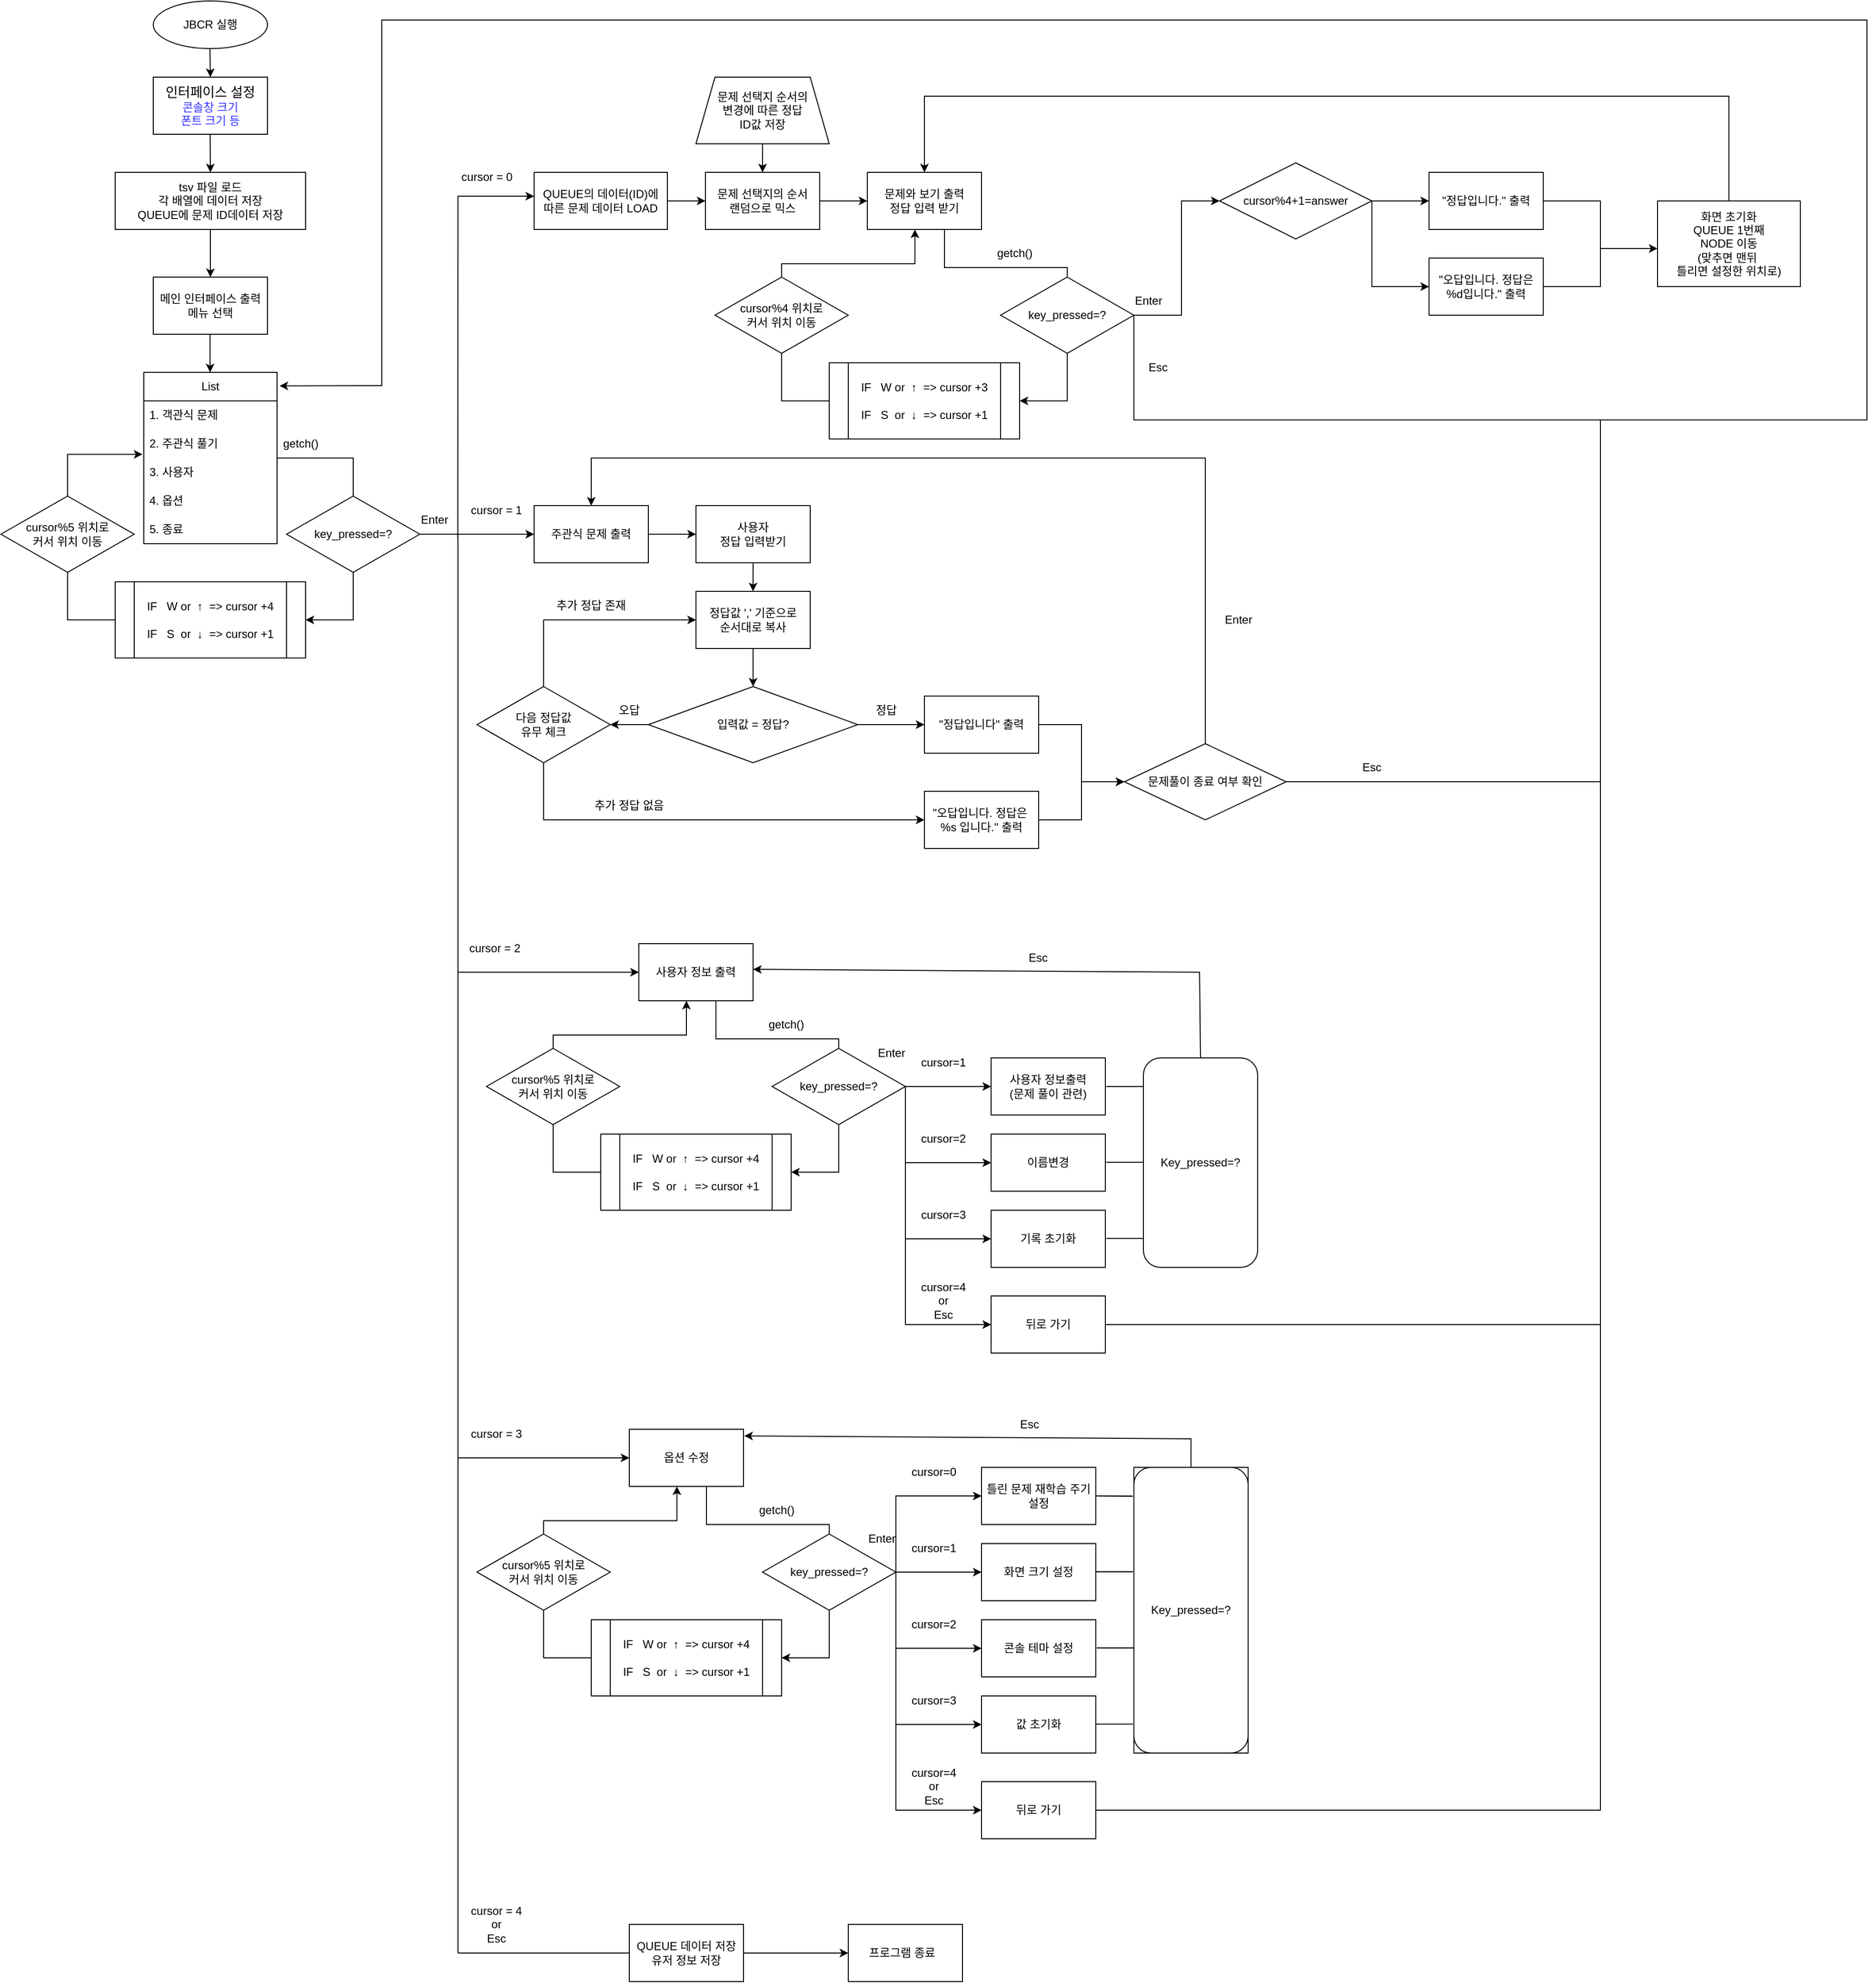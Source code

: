 <mxfile version="20.8.16" type="device"><diagram name="페이지-1" id="7ApFI5vhnYlsAQHMSmPb"><mxGraphModel dx="2745" dy="2070" grid="1" gridSize="10" guides="1" tooltips="1" connect="1" arrows="1" fold="1" page="1" pageScale="1" pageWidth="3300" pageHeight="4681" math="0" shadow="0"><root><mxCell id="0"/><mxCell id="1" parent="0"/><mxCell id="Wcht9jmc_kbPooDy3gbA-1" value="&lt;font style=&quot;font-size: 14px;&quot;&gt;인터페이스 설정&lt;/font&gt;&lt;br&gt;&lt;font color=&quot;#3333ff&quot;&gt;콘솔창 크기&lt;br&gt;폰트 크기 등&lt;/font&gt;" style="rounded=0;whiteSpace=wrap;html=1;" parent="1" vertex="1"><mxGeometry x="160" y="140" width="120" height="60" as="geometry"/></mxCell><mxCell id="Wcht9jmc_kbPooDy3gbA-2" value="JBCR 실행" style="ellipse;whiteSpace=wrap;html=1;" parent="1" vertex="1"><mxGeometry x="160" y="60" width="120" height="50" as="geometry"/></mxCell><mxCell id="Wcht9jmc_kbPooDy3gbA-3" value="" style="endArrow=classic;html=1;rounded=0;entryX=0.5;entryY=0;entryDx=0;entryDy=0;" parent="1" target="Wcht9jmc_kbPooDy3gbA-1" edge="1"><mxGeometry width="50" height="50" relative="1" as="geometry"><mxPoint x="219.5" y="110" as="sourcePoint"/><mxPoint x="220" y="150" as="targetPoint"/><Array as="points"><mxPoint x="220" y="140"/></Array></mxGeometry></mxCell><mxCell id="Wcht9jmc_kbPooDy3gbA-7" value="메인 인터페이스 출력&lt;br&gt;메뉴 선택" style="rounded=0;whiteSpace=wrap;html=1;" parent="1" vertex="1"><mxGeometry x="160" y="350" width="120" height="60" as="geometry"/></mxCell><mxCell id="Wcht9jmc_kbPooDy3gbA-9" value="" style="endArrow=classic;html=1;rounded=0;entryX=0.5;entryY=0;entryDx=0;entryDy=0;" parent="1" target="Wcht9jmc_kbPooDy3gbA-36" edge="1"><mxGeometry width="50" height="50" relative="1" as="geometry"><mxPoint x="219.75" y="200" as="sourcePoint"/><mxPoint x="220.25" y="230" as="targetPoint"/><Array as="points"/></mxGeometry></mxCell><mxCell id="Wcht9jmc_kbPooDy3gbA-13" value="" style="endArrow=classic;html=1;rounded=0;" parent="1" target="Wcht9jmc_kbPooDy3gbA-20" edge="1"><mxGeometry width="50" height="50" relative="1" as="geometry"><mxPoint x="219.66" y="410" as="sourcePoint"/><mxPoint x="220" y="460" as="targetPoint"/><Array as="points"><mxPoint x="219.66" y="430.24"/></Array></mxGeometry></mxCell><mxCell id="Wcht9jmc_kbPooDy3gbA-14" value="" style="endArrow=classic;html=1;rounded=0;exitX=0.997;exitY=1.135;exitDx=0;exitDy=0;exitPerimeter=0;" parent="1" edge="1" source="Wcht9jmc_kbPooDy3gbA-34"><mxGeometry width="50" height="50" relative="1" as="geometry"><mxPoint x="480" y="595" as="sourcePoint"/><mxPoint x="560" y="265" as="targetPoint"/><Array as="points"><mxPoint x="480" y="265"/></Array></mxGeometry></mxCell><mxCell id="Wcht9jmc_kbPooDy3gbA-15" value="" style="endArrow=classic;html=1;rounded=0;entryX=0;entryY=0.5;entryDx=0;entryDy=0;" parent="1" target="Wcht9jmc_kbPooDy3gbA-67" edge="1"><mxGeometry width="50" height="50" relative="1" as="geometry"><mxPoint x="480" y="940" as="sourcePoint"/><mxPoint x="560" y="1080" as="targetPoint"/><Array as="points"><mxPoint x="480" y="1080"/></Array></mxGeometry></mxCell><mxCell id="Wcht9jmc_kbPooDy3gbA-16" value="" style="endArrow=classic;startArrow=classic;html=1;rounded=0;entryX=0;entryY=0.5;entryDx=0;entryDy=0;exitX=0;exitY=0.5;exitDx=0;exitDy=0;" parent="1" target="Wcht9jmc_kbPooDy3gbA-98" edge="1" source="Wcht9jmc_kbPooDy3gbA-66"><mxGeometry width="50" height="50" relative="1" as="geometry"><mxPoint x="560" y="970" as="sourcePoint"/><mxPoint x="560" y="1590" as="targetPoint"/><Array as="points"><mxPoint x="480" y="620"/><mxPoint x="480" y="1590"/></Array></mxGeometry></mxCell><mxCell id="Wcht9jmc_kbPooDy3gbA-17" value="&lt;br&gt;IF&amp;nbsp; &amp;nbsp;W or&amp;nbsp; ↑&amp;nbsp; =&amp;gt; cursor +4&lt;br&gt;&amp;nbsp;&lt;br&gt;IF&amp;nbsp; &amp;nbsp;S&amp;nbsp; or&amp;nbsp; ↓&amp;nbsp; =&amp;gt; cursor +1&lt;br&gt;&amp;nbsp;&amp;nbsp;" style="shape=process;whiteSpace=wrap;html=1;backgroundOutline=1;" parent="1" vertex="1"><mxGeometry x="120" y="670" width="200" height="80" as="geometry"/></mxCell><mxCell id="Wcht9jmc_kbPooDy3gbA-25" value="" style="edgeStyle=orthogonalEdgeStyle;rounded=0;orthogonalLoop=1;jettySize=auto;html=1;" parent="1" source="Wcht9jmc_kbPooDy3gbA-20" target="Wcht9jmc_kbPooDy3gbA-17" edge="1"><mxGeometry relative="1" as="geometry"><Array as="points"><mxPoint x="370" y="540"/><mxPoint x="370" y="710"/></Array></mxGeometry></mxCell><mxCell id="Wcht9jmc_kbPooDy3gbA-20" value="List" style="swimlane;fontStyle=0;childLayout=stackLayout;horizontal=1;startSize=30;horizontalStack=0;resizeParent=1;resizeParentMax=0;resizeLast=0;collapsible=1;marginBottom=0;whiteSpace=wrap;html=1;" parent="1" vertex="1"><mxGeometry x="150" y="450" width="140" height="180" as="geometry"><mxRectangle x="70" y="330" width="60" height="30" as="alternateBounds"/></mxGeometry></mxCell><mxCell id="Wcht9jmc_kbPooDy3gbA-21" value="1. 객관식 문제" style="text;strokeColor=none;fillColor=none;align=left;verticalAlign=middle;spacingLeft=4;spacingRight=4;overflow=hidden;points=[[0,0.5],[1,0.5]];portConstraint=eastwest;rotatable=0;whiteSpace=wrap;html=1;" parent="Wcht9jmc_kbPooDy3gbA-20" vertex="1"><mxGeometry y="30" width="140" height="30" as="geometry"/></mxCell><mxCell id="Wcht9jmc_kbPooDy3gbA-22" value="2. 주관식 풀기" style="text;strokeColor=none;fillColor=none;align=left;verticalAlign=middle;spacingLeft=4;spacingRight=4;overflow=hidden;points=[[0,0.5],[1,0.5]];portConstraint=eastwest;rotatable=0;whiteSpace=wrap;html=1;" parent="Wcht9jmc_kbPooDy3gbA-20" vertex="1"><mxGeometry y="60" width="140" height="30" as="geometry"/></mxCell><mxCell id="Wcht9jmc_kbPooDy3gbA-26" value="3. 사용자" style="text;strokeColor=none;fillColor=none;align=left;verticalAlign=middle;spacingLeft=4;spacingRight=4;overflow=hidden;points=[[0,0.5],[1,0.5]];portConstraint=eastwest;rotatable=0;whiteSpace=wrap;html=1;" parent="Wcht9jmc_kbPooDy3gbA-20" vertex="1"><mxGeometry y="90" width="140" height="30" as="geometry"/></mxCell><mxCell id="Wcht9jmc_kbPooDy3gbA-24" value="4. 옵션" style="text;strokeColor=none;fillColor=none;align=left;verticalAlign=middle;spacingLeft=4;spacingRight=4;overflow=hidden;points=[[0,0.5],[1,0.5]];portConstraint=eastwest;rotatable=0;whiteSpace=wrap;html=1;" parent="Wcht9jmc_kbPooDy3gbA-20" vertex="1"><mxGeometry y="120" width="140" height="30" as="geometry"/></mxCell><mxCell id="Wcht9jmc_kbPooDy3gbA-23" value="5. 종료" style="text;strokeColor=none;fillColor=none;align=left;verticalAlign=middle;spacingLeft=4;spacingRight=4;overflow=hidden;points=[[0,0.5],[1,0.5]];portConstraint=eastwest;rotatable=0;whiteSpace=wrap;html=1;" parent="Wcht9jmc_kbPooDy3gbA-20" vertex="1"><mxGeometry y="150" width="140" height="30" as="geometry"/></mxCell><mxCell id="Wcht9jmc_kbPooDy3gbA-27" value="" style="edgeStyle=orthogonalEdgeStyle;rounded=0;orthogonalLoop=1;jettySize=auto;html=1;entryX=-0.01;entryY=-0.129;entryDx=0;entryDy=0;entryPerimeter=0;exitX=0;exitY=0.5;exitDx=0;exitDy=0;" parent="1" source="Wcht9jmc_kbPooDy3gbA-17" target="Wcht9jmc_kbPooDy3gbA-26" edge="1"><mxGeometry relative="1" as="geometry"><mxPoint x="69" y="710" as="sourcePoint"/><mxPoint x="100" y="540" as="targetPoint"/><Array as="points"><mxPoint x="70" y="710"/><mxPoint x="70" y="536"/></Array></mxGeometry></mxCell><mxCell id="Wcht9jmc_kbPooDy3gbA-28" value="getch()" style="text;html=1;strokeColor=none;fillColor=none;align=center;verticalAlign=middle;whiteSpace=wrap;rounded=0;" parent="1" vertex="1"><mxGeometry x="290" y="510" width="50" height="30" as="geometry"/></mxCell><mxCell id="Wcht9jmc_kbPooDy3gbA-29" value="key_pressed=?" style="rhombus;whiteSpace=wrap;html=1;" parent="1" vertex="1"><mxGeometry x="300" y="580" width="140" height="80" as="geometry"/></mxCell><mxCell id="Wcht9jmc_kbPooDy3gbA-32" value="cursor%5 위치로&lt;br&gt;커서 위치 이동" style="rhombus;whiteSpace=wrap;html=1;" parent="1" vertex="1"><mxGeometry y="580" width="140" height="80" as="geometry"/></mxCell><mxCell id="Wcht9jmc_kbPooDy3gbA-33" value="" style="endArrow=none;html=1;rounded=0;exitX=1;exitY=0.5;exitDx=0;exitDy=0;" parent="1" source="Wcht9jmc_kbPooDy3gbA-29" edge="1"><mxGeometry width="50" height="50" relative="1" as="geometry"><mxPoint x="370" y="550" as="sourcePoint"/><mxPoint x="480" y="620" as="targetPoint"/><Array as="points"><mxPoint x="460" y="620"/></Array></mxGeometry></mxCell><mxCell id="Wcht9jmc_kbPooDy3gbA-34" value="Enter" style="text;html=1;align=center;verticalAlign=middle;resizable=0;points=[];autosize=1;strokeColor=none;fillColor=none;" parent="1" vertex="1"><mxGeometry x="430" y="590" width="50" height="30" as="geometry"/></mxCell><mxCell id="Wcht9jmc_kbPooDy3gbA-39" value="" style="edgeStyle=orthogonalEdgeStyle;rounded=0;orthogonalLoop=1;jettySize=auto;html=1;" parent="1" source="Wcht9jmc_kbPooDy3gbA-35" target="Wcht9jmc_kbPooDy3gbA-38" edge="1"><mxGeometry relative="1" as="geometry"/></mxCell><mxCell id="Wcht9jmc_kbPooDy3gbA-35" value="QUEUE의 데이터(ID)에&lt;br&gt;따른 문제 데이터 LOAD" style="rounded=0;whiteSpace=wrap;html=1;" parent="1" vertex="1"><mxGeometry x="560" y="240" width="140" height="60" as="geometry"/></mxCell><mxCell id="Wcht9jmc_kbPooDy3gbA-37" value="" style="edgeStyle=orthogonalEdgeStyle;rounded=0;orthogonalLoop=1;jettySize=auto;html=1;" parent="1" source="Wcht9jmc_kbPooDy3gbA-36" target="Wcht9jmc_kbPooDy3gbA-7" edge="1"><mxGeometry relative="1" as="geometry"/></mxCell><mxCell id="Wcht9jmc_kbPooDy3gbA-36" value="tsv 파일 로드&lt;br&gt;각 배열에 데이터 저장&lt;br&gt;QUEUE에 문제 ID데이터 저장" style="rounded=0;whiteSpace=wrap;html=1;" parent="1" vertex="1"><mxGeometry x="120" y="240" width="200" height="60" as="geometry"/></mxCell><mxCell id="Wcht9jmc_kbPooDy3gbA-41" value="" style="edgeStyle=orthogonalEdgeStyle;rounded=0;orthogonalLoop=1;jettySize=auto;html=1;" parent="1" source="Wcht9jmc_kbPooDy3gbA-38" target="Wcht9jmc_kbPooDy3gbA-40" edge="1"><mxGeometry relative="1" as="geometry"/></mxCell><mxCell id="Wcht9jmc_kbPooDy3gbA-38" value="문제 선택지의 순서&lt;br&gt;랜덤으로 믹스" style="rounded=0;whiteSpace=wrap;html=1;" parent="1" vertex="1"><mxGeometry x="740" y="240" width="120" height="60" as="geometry"/></mxCell><mxCell id="Wcht9jmc_kbPooDy3gbA-40" value="문제와 보기 출력&lt;br&gt;정답 입력 받기" style="rounded=0;whiteSpace=wrap;html=1;" parent="1" vertex="1"><mxGeometry x="910" y="240" width="120" height="60" as="geometry"/></mxCell><mxCell id="Wcht9jmc_kbPooDy3gbA-44" value="&lt;br&gt;IF&amp;nbsp; &amp;nbsp;W or&amp;nbsp; ↑&amp;nbsp; =&amp;gt; cursor +3&lt;br&gt;&amp;nbsp;&lt;br&gt;IF&amp;nbsp; &amp;nbsp;S&amp;nbsp; or&amp;nbsp; ↓&amp;nbsp; =&amp;gt; cursor +1&lt;br&gt;&amp;nbsp;&amp;nbsp;" style="shape=process;whiteSpace=wrap;html=1;backgroundOutline=1;" parent="1" vertex="1"><mxGeometry x="870" y="440" width="200" height="80" as="geometry"/></mxCell><mxCell id="Wcht9jmc_kbPooDy3gbA-45" value="" style="edgeStyle=orthogonalEdgeStyle;rounded=0;orthogonalLoop=1;jettySize=auto;html=1;" parent="1" target="Wcht9jmc_kbPooDy3gbA-44" edge="1"><mxGeometry relative="1" as="geometry"><mxPoint x="990" y="300" as="sourcePoint"/><Array as="points"><mxPoint x="991" y="300"/><mxPoint x="991" y="340"/><mxPoint x="1120" y="340"/><mxPoint x="1120" y="480"/></Array></mxGeometry></mxCell><mxCell id="Wcht9jmc_kbPooDy3gbA-46" value="" style="edgeStyle=orthogonalEdgeStyle;rounded=0;orthogonalLoop=1;jettySize=auto;html=1;entryX=0.417;entryY=1;entryDx=0;entryDy=0;entryPerimeter=0;exitX=0;exitY=0.5;exitDx=0;exitDy=0;" parent="1" source="Wcht9jmc_kbPooDy3gbA-44" target="Wcht9jmc_kbPooDy3gbA-40" edge="1"><mxGeometry relative="1" as="geometry"><mxPoint x="819" y="510" as="sourcePoint"/><mxPoint x="899" y="336" as="targetPoint"/><Array as="points"><mxPoint x="820" y="480"/><mxPoint x="820" y="336"/><mxPoint x="960" y="336"/></Array></mxGeometry></mxCell><mxCell id="Wcht9jmc_kbPooDy3gbA-47" value="getch()" style="text;html=1;strokeColor=none;fillColor=none;align=center;verticalAlign=middle;whiteSpace=wrap;rounded=0;" parent="1" vertex="1"><mxGeometry x="1040" y="310" width="50" height="30" as="geometry"/></mxCell><mxCell id="Wcht9jmc_kbPooDy3gbA-48" value="key_pressed=?" style="rhombus;whiteSpace=wrap;html=1;" parent="1" vertex="1"><mxGeometry x="1050" y="350" width="140" height="80" as="geometry"/></mxCell><mxCell id="Wcht9jmc_kbPooDy3gbA-49" value="cursor%4 위치로&lt;br&gt;커서 위치 이동" style="rhombus;whiteSpace=wrap;html=1;" parent="1" vertex="1"><mxGeometry x="750" y="350" width="140" height="80" as="geometry"/></mxCell><mxCell id="Wcht9jmc_kbPooDy3gbA-50" value="Enter" style="text;html=1;align=center;verticalAlign=middle;resizable=0;points=[];autosize=1;strokeColor=none;fillColor=none;" parent="1" vertex="1"><mxGeometry x="1180" y="360" width="50" height="30" as="geometry"/></mxCell><mxCell id="Wcht9jmc_kbPooDy3gbA-52" value="" style="edgeStyle=orthogonalEdgeStyle;rounded=0;orthogonalLoop=1;jettySize=auto;html=1;" parent="1" source="Wcht9jmc_kbPooDy3gbA-51" target="Wcht9jmc_kbPooDy3gbA-38" edge="1"><mxGeometry relative="1" as="geometry"/></mxCell><mxCell id="Wcht9jmc_kbPooDy3gbA-51" value="문제 선택지 순서의&lt;br&gt;변경에 따른 정답 &lt;br&gt;ID값 저장&lt;br&gt;" style="shape=trapezoid;perimeter=trapezoidPerimeter;whiteSpace=wrap;html=1;fixedSize=1;" parent="1" vertex="1"><mxGeometry x="730" y="140" width="140" height="70" as="geometry"/></mxCell><mxCell id="Wcht9jmc_kbPooDy3gbA-53" value="" style="endArrow=classic;html=1;rounded=0;" parent="1" edge="1"><mxGeometry width="50" height="50" relative="1" as="geometry"><mxPoint x="1190" y="390" as="sourcePoint"/><mxPoint x="1280" y="270" as="targetPoint"/><Array as="points"><mxPoint x="1240" y="390"/><mxPoint x="1240" y="270"/></Array></mxGeometry></mxCell><mxCell id="Wcht9jmc_kbPooDy3gbA-55" value="cursor%4+1=answer" style="rhombus;whiteSpace=wrap;html=1;" parent="1" vertex="1"><mxGeometry x="1280" y="230" width="160" height="80" as="geometry"/></mxCell><mxCell id="Wcht9jmc_kbPooDy3gbA-56" value="&quot;정답입니다.&quot; 출력&lt;br&gt;" style="rounded=0;whiteSpace=wrap;html=1;" parent="1" vertex="1"><mxGeometry x="1500" y="240" width="120" height="60" as="geometry"/></mxCell><mxCell id="Wcht9jmc_kbPooDy3gbA-57" value="" style="endArrow=classic;html=1;rounded=0;entryX=0;entryY=0.5;entryDx=0;entryDy=0;" parent="1" source="Wcht9jmc_kbPooDy3gbA-55" target="Wcht9jmc_kbPooDy3gbA-56" edge="1"><mxGeometry width="50" height="50" relative="1" as="geometry"><mxPoint x="1440" y="320" as="sourcePoint"/><mxPoint x="1490" y="270" as="targetPoint"/></mxGeometry></mxCell><mxCell id="Wcht9jmc_kbPooDy3gbA-58" value="" style="endArrow=classic;html=1;rounded=0;exitX=1;exitY=0.5;exitDx=0;exitDy=0;" parent="1" source="Wcht9jmc_kbPooDy3gbA-55" edge="1"><mxGeometry width="50" height="50" relative="1" as="geometry"><mxPoint x="1460" y="360" as="sourcePoint"/><mxPoint x="1500" y="360" as="targetPoint"/><Array as="points"><mxPoint x="1440" y="360"/></Array></mxGeometry></mxCell><mxCell id="Wcht9jmc_kbPooDy3gbA-59" value="&quot;오답입니다. 정답은 %d입니다.&quot; 출력" style="rounded=0;whiteSpace=wrap;html=1;" parent="1" vertex="1"><mxGeometry x="1500" y="330" width="120" height="60" as="geometry"/></mxCell><mxCell id="Wcht9jmc_kbPooDy3gbA-60" value="" style="endArrow=none;html=1;rounded=0;exitX=1;exitY=0.5;exitDx=0;exitDy=0;entryX=1;entryY=0.5;entryDx=0;entryDy=0;" parent="1" source="Wcht9jmc_kbPooDy3gbA-59" target="Wcht9jmc_kbPooDy3gbA-56" edge="1"><mxGeometry width="50" height="50" relative="1" as="geometry"><mxPoint x="1660" y="370" as="sourcePoint"/><mxPoint x="1710" y="320" as="targetPoint"/><Array as="points"><mxPoint x="1680" y="360"/><mxPoint x="1680" y="270"/></Array></mxGeometry></mxCell><mxCell id="Wcht9jmc_kbPooDy3gbA-61" value="" style="endArrow=classic;html=1;rounded=0;" parent="1" edge="1"><mxGeometry width="50" height="50" relative="1" as="geometry"><mxPoint x="1680" y="320" as="sourcePoint"/><mxPoint x="1740" y="320" as="targetPoint"/></mxGeometry></mxCell><mxCell id="Wcht9jmc_kbPooDy3gbA-62" value="화면 초기화&lt;br&gt;QUEUE 1번째&lt;br&gt;NODE 이동&lt;br&gt;(맞추면 맨뒤&amp;nbsp;&lt;br&gt;틀리면 설정한 위치로)" style="rounded=0;whiteSpace=wrap;html=1;" parent="1" vertex="1"><mxGeometry x="1740" y="270" width="150" height="90" as="geometry"/></mxCell><mxCell id="Wcht9jmc_kbPooDy3gbA-63" value="" style="endArrow=classic;html=1;rounded=0;exitX=0.5;exitY=0;exitDx=0;exitDy=0;entryX=0.5;entryY=0;entryDx=0;entryDy=0;" parent="1" source="Wcht9jmc_kbPooDy3gbA-62" target="Wcht9jmc_kbPooDy3gbA-40" edge="1"><mxGeometry width="50" height="50" relative="1" as="geometry"><mxPoint x="1240" y="480" as="sourcePoint"/><mxPoint x="1815" y="160" as="targetPoint"/><Array as="points"><mxPoint x="1815" y="160"/><mxPoint x="970" y="160"/><mxPoint x="970" y="220"/></Array></mxGeometry></mxCell><mxCell id="Wcht9jmc_kbPooDy3gbA-64" value="" style="endArrow=classic;html=1;rounded=0;exitX=1;exitY=0.5;exitDx=0;exitDy=0;entryX=1.019;entryY=0.079;entryDx=0;entryDy=0;entryPerimeter=0;" parent="1" source="Wcht9jmc_kbPooDy3gbA-48" target="Wcht9jmc_kbPooDy3gbA-20" edge="1"><mxGeometry width="50" height="50" relative="1" as="geometry"><mxPoint x="1410" y="440" as="sourcePoint"/><mxPoint x="342.308" y="80" as="targetPoint"/><Array as="points"><mxPoint x="1190" y="500"/><mxPoint x="1960" y="500"/><mxPoint x="1960" y="80"/><mxPoint x="400" y="80"/><mxPoint x="400" y="464"/></Array></mxGeometry></mxCell><mxCell id="Wcht9jmc_kbPooDy3gbA-65" value="Esc" style="text;html=1;align=center;verticalAlign=middle;resizable=0;points=[];autosize=1;strokeColor=none;fillColor=none;" parent="1" vertex="1"><mxGeometry x="1195" y="430" width="40" height="30" as="geometry"/></mxCell><mxCell id="Sv-O86r7jHWkbNnuKlS2-2" value="" style="edgeStyle=orthogonalEdgeStyle;rounded=0;orthogonalLoop=1;jettySize=auto;html=1;" edge="1" parent="1" source="Wcht9jmc_kbPooDy3gbA-66" target="Sv-O86r7jHWkbNnuKlS2-1"><mxGeometry relative="1" as="geometry"/></mxCell><mxCell id="Wcht9jmc_kbPooDy3gbA-66" value="주관식 문제 출력" style="rounded=0;whiteSpace=wrap;html=1;" parent="1" vertex="1"><mxGeometry x="560" y="590" width="120" height="60" as="geometry"/></mxCell><mxCell id="Wcht9jmc_kbPooDy3gbA-67" value="사용자 정보 출력" style="rounded=0;whiteSpace=wrap;html=1;" parent="1" vertex="1"><mxGeometry x="670" y="1050" width="120" height="60" as="geometry"/></mxCell><mxCell id="Wcht9jmc_kbPooDy3gbA-68" value="&lt;br&gt;IF&amp;nbsp; &amp;nbsp;W or&amp;nbsp; ↑&amp;nbsp; =&amp;gt; cursor +4&lt;br&gt;&amp;nbsp;&lt;br&gt;IF&amp;nbsp; &amp;nbsp;S&amp;nbsp; or&amp;nbsp; ↓&amp;nbsp; =&amp;gt; cursor +1&lt;br&gt;&amp;nbsp;&amp;nbsp;" style="shape=process;whiteSpace=wrap;html=1;backgroundOutline=1;" parent="1" vertex="1"><mxGeometry x="630" y="1250" width="200" height="80" as="geometry"/></mxCell><mxCell id="Wcht9jmc_kbPooDy3gbA-69" value="" style="edgeStyle=orthogonalEdgeStyle;rounded=0;orthogonalLoop=1;jettySize=auto;html=1;" parent="1" target="Wcht9jmc_kbPooDy3gbA-68" edge="1"><mxGeometry relative="1" as="geometry"><mxPoint x="750" y="1110" as="sourcePoint"/><Array as="points"><mxPoint x="751" y="1110"/><mxPoint x="751" y="1150"/><mxPoint x="880" y="1150"/><mxPoint x="880" y="1290"/></Array></mxGeometry></mxCell><mxCell id="Wcht9jmc_kbPooDy3gbA-70" value="" style="edgeStyle=orthogonalEdgeStyle;rounded=0;orthogonalLoop=1;jettySize=auto;html=1;entryX=0.417;entryY=1;entryDx=0;entryDy=0;entryPerimeter=0;exitX=0;exitY=0.5;exitDx=0;exitDy=0;" parent="1" source="Wcht9jmc_kbPooDy3gbA-68" edge="1"><mxGeometry relative="1" as="geometry"><mxPoint x="579" y="1320" as="sourcePoint"/><mxPoint x="720" y="1110" as="targetPoint"/><Array as="points"><mxPoint x="580" y="1290"/><mxPoint x="580" y="1146"/><mxPoint x="720" y="1146"/></Array></mxGeometry></mxCell><mxCell id="Wcht9jmc_kbPooDy3gbA-71" value="getch()" style="text;html=1;strokeColor=none;fillColor=none;align=center;verticalAlign=middle;whiteSpace=wrap;rounded=0;" parent="1" vertex="1"><mxGeometry x="800" y="1120" width="50" height="30" as="geometry"/></mxCell><mxCell id="Wcht9jmc_kbPooDy3gbA-72" value="key_pressed=?" style="rhombus;whiteSpace=wrap;html=1;" parent="1" vertex="1"><mxGeometry x="810" y="1160" width="140" height="80" as="geometry"/></mxCell><mxCell id="Wcht9jmc_kbPooDy3gbA-73" value="cursor%5 위치로&lt;br&gt;커서 위치 이동" style="rhombus;whiteSpace=wrap;html=1;" parent="1" vertex="1"><mxGeometry x="510" y="1160" width="140" height="80" as="geometry"/></mxCell><mxCell id="Wcht9jmc_kbPooDy3gbA-75" value="" style="endArrow=classic;html=1;rounded=0;exitX=1;exitY=0.5;exitDx=0;exitDy=0;" parent="1" source="Wcht9jmc_kbPooDy3gbA-72" edge="1"><mxGeometry width="50" height="50" relative="1" as="geometry"><mxPoint x="1060" y="1250" as="sourcePoint"/><mxPoint x="1040" y="1200" as="targetPoint"/></mxGeometry></mxCell><mxCell id="Wcht9jmc_kbPooDy3gbA-76" value="사용자 정보출력&lt;br&gt;(문제 풀이 관련)" style="rounded=0;whiteSpace=wrap;html=1;" parent="1" vertex="1"><mxGeometry x="1040" y="1170" width="120" height="60" as="geometry"/></mxCell><mxCell id="Wcht9jmc_kbPooDy3gbA-81" value="이름변경" style="rounded=0;whiteSpace=wrap;html=1;" parent="1" vertex="1"><mxGeometry x="1040" y="1250" width="120" height="60" as="geometry"/></mxCell><mxCell id="Wcht9jmc_kbPooDy3gbA-82" value="기록 초기화" style="rounded=0;whiteSpace=wrap;html=1;" parent="1" vertex="1"><mxGeometry x="1040" y="1330" width="120" height="60" as="geometry"/></mxCell><mxCell id="Wcht9jmc_kbPooDy3gbA-83" value="뒤로 가기" style="rounded=0;whiteSpace=wrap;html=1;" parent="1" vertex="1"><mxGeometry x="1040" y="1420" width="120" height="60" as="geometry"/></mxCell><mxCell id="Wcht9jmc_kbPooDy3gbA-86" value="" style="endArrow=classic;html=1;rounded=0;entryX=0;entryY=0.5;entryDx=0;entryDy=0;" parent="1" target="Wcht9jmc_kbPooDy3gbA-83" edge="1"><mxGeometry width="50" height="50" relative="1" as="geometry"><mxPoint x="950" y="1200" as="sourcePoint"/><mxPoint x="980" y="1290" as="targetPoint"/><Array as="points"><mxPoint x="950" y="1450"/></Array></mxGeometry></mxCell><mxCell id="Wcht9jmc_kbPooDy3gbA-87" value="" style="endArrow=classic;html=1;rounded=0;entryX=0;entryY=0.5;entryDx=0;entryDy=0;" parent="1" target="Wcht9jmc_kbPooDy3gbA-82" edge="1"><mxGeometry width="50" height="50" relative="1" as="geometry"><mxPoint x="950" y="1360" as="sourcePoint"/><mxPoint x="1000" y="1320" as="targetPoint"/></mxGeometry></mxCell><mxCell id="Wcht9jmc_kbPooDy3gbA-88" value="" style="endArrow=classic;html=1;rounded=0;entryX=0;entryY=0.5;entryDx=0;entryDy=0;" parent="1" target="Wcht9jmc_kbPooDy3gbA-81" edge="1"><mxGeometry width="50" height="50" relative="1" as="geometry"><mxPoint x="950" y="1280" as="sourcePoint"/><mxPoint x="960" y="1190" as="targetPoint"/></mxGeometry></mxCell><mxCell id="Wcht9jmc_kbPooDy3gbA-92" value="cursor=1" style="text;html=1;strokeColor=none;fillColor=none;align=center;verticalAlign=middle;whiteSpace=wrap;rounded=0;" parent="1" vertex="1"><mxGeometry x="960" y="1160" width="60" height="30" as="geometry"/></mxCell><mxCell id="Wcht9jmc_kbPooDy3gbA-94" value="cursor=2" style="text;html=1;strokeColor=none;fillColor=none;align=center;verticalAlign=middle;whiteSpace=wrap;rounded=0;" parent="1" vertex="1"><mxGeometry x="960" y="1240" width="60" height="30" as="geometry"/></mxCell><mxCell id="Wcht9jmc_kbPooDy3gbA-95" value="cursor=3" style="text;html=1;strokeColor=none;fillColor=none;align=center;verticalAlign=middle;whiteSpace=wrap;rounded=0;" parent="1" vertex="1"><mxGeometry x="960" y="1320" width="60" height="30" as="geometry"/></mxCell><mxCell id="Wcht9jmc_kbPooDy3gbA-96" value="cursor=4&lt;br&gt;or&lt;br&gt;Esc" style="text;html=1;strokeColor=none;fillColor=none;align=center;verticalAlign=middle;whiteSpace=wrap;rounded=0;" parent="1" vertex="1"><mxGeometry x="960" y="1410" width="60" height="30" as="geometry"/></mxCell><mxCell id="Wcht9jmc_kbPooDy3gbA-97" value="Enter" style="text;html=1;align=center;verticalAlign=middle;resizable=0;points=[];autosize=1;strokeColor=none;fillColor=none;" parent="1" vertex="1"><mxGeometry x="910" y="1150" width="50" height="30" as="geometry"/></mxCell><mxCell id="Wcht9jmc_kbPooDy3gbA-98" value="옵션 수정" style="rounded=0;whiteSpace=wrap;html=1;" parent="1" vertex="1"><mxGeometry x="660" y="1560" width="120" height="60" as="geometry"/></mxCell><mxCell id="Wcht9jmc_kbPooDy3gbA-99" value="&lt;br&gt;IF&amp;nbsp; &amp;nbsp;W or&amp;nbsp; ↑&amp;nbsp; =&amp;gt; cursor +4&lt;br&gt;&amp;nbsp;&lt;br&gt;IF&amp;nbsp; &amp;nbsp;S&amp;nbsp; or&amp;nbsp; ↓&amp;nbsp; =&amp;gt; cursor +1&lt;br&gt;&amp;nbsp;&amp;nbsp;" style="shape=process;whiteSpace=wrap;html=1;backgroundOutline=1;" parent="1" vertex="1"><mxGeometry x="620" y="1760" width="200" height="80" as="geometry"/></mxCell><mxCell id="Wcht9jmc_kbPooDy3gbA-100" value="" style="edgeStyle=orthogonalEdgeStyle;rounded=0;orthogonalLoop=1;jettySize=auto;html=1;" parent="1" target="Wcht9jmc_kbPooDy3gbA-99" edge="1"><mxGeometry relative="1" as="geometry"><mxPoint x="740" y="1620" as="sourcePoint"/><Array as="points"><mxPoint x="741" y="1620"/><mxPoint x="741" y="1660"/><mxPoint x="870" y="1660"/><mxPoint x="870" y="1800"/></Array></mxGeometry></mxCell><mxCell id="Wcht9jmc_kbPooDy3gbA-101" value="" style="edgeStyle=orthogonalEdgeStyle;rounded=0;orthogonalLoop=1;jettySize=auto;html=1;entryX=0.417;entryY=1;entryDx=0;entryDy=0;entryPerimeter=0;exitX=0;exitY=0.5;exitDx=0;exitDy=0;" parent="1" source="Wcht9jmc_kbPooDy3gbA-99" edge="1"><mxGeometry relative="1" as="geometry"><mxPoint x="569" y="1830" as="sourcePoint"/><mxPoint x="710" y="1620" as="targetPoint"/><Array as="points"><mxPoint x="570" y="1800"/><mxPoint x="570" y="1656"/><mxPoint x="710" y="1656"/></Array></mxGeometry></mxCell><mxCell id="Wcht9jmc_kbPooDy3gbA-102" value="getch()" style="text;html=1;strokeColor=none;fillColor=none;align=center;verticalAlign=middle;whiteSpace=wrap;rounded=0;" parent="1" vertex="1"><mxGeometry x="790" y="1630" width="50" height="30" as="geometry"/></mxCell><mxCell id="Wcht9jmc_kbPooDy3gbA-103" value="key_pressed=?" style="rhombus;whiteSpace=wrap;html=1;" parent="1" vertex="1"><mxGeometry x="800" y="1670" width="140" height="80" as="geometry"/></mxCell><mxCell id="Wcht9jmc_kbPooDy3gbA-104" value="cursor%5 위치로&lt;br&gt;커서 위치 이동" style="rhombus;whiteSpace=wrap;html=1;" parent="1" vertex="1"><mxGeometry x="500" y="1670" width="140" height="80" as="geometry"/></mxCell><mxCell id="Wcht9jmc_kbPooDy3gbA-105" value="Enter" style="text;html=1;align=center;verticalAlign=middle;resizable=0;points=[];autosize=1;strokeColor=none;fillColor=none;" parent="1" vertex="1"><mxGeometry x="900" y="1660" width="50" height="30" as="geometry"/></mxCell><mxCell id="Wcht9jmc_kbPooDy3gbA-106" value="" style="endArrow=classic;html=1;rounded=0;exitX=1;exitY=0.5;exitDx=0;exitDy=0;" parent="1" edge="1"><mxGeometry width="50" height="50" relative="1" as="geometry"><mxPoint x="940" y="1710" as="sourcePoint"/><mxPoint x="1030" y="1710" as="targetPoint"/></mxGeometry></mxCell><mxCell id="Wcht9jmc_kbPooDy3gbA-107" value="틀린 문제 재학습 주기&lt;br&gt;설정" style="rounded=0;whiteSpace=wrap;html=1;" parent="1" vertex="1"><mxGeometry x="1030" y="1600" width="120" height="60" as="geometry"/></mxCell><mxCell id="Wcht9jmc_kbPooDy3gbA-108" value="화면 크기 설정" style="rounded=0;whiteSpace=wrap;html=1;" parent="1" vertex="1"><mxGeometry x="1030" y="1680" width="120" height="60" as="geometry"/></mxCell><mxCell id="Wcht9jmc_kbPooDy3gbA-109" value="콘솔 테마 설정" style="rounded=0;whiteSpace=wrap;html=1;" parent="1" vertex="1"><mxGeometry x="1030" y="1760" width="120" height="60" as="geometry"/></mxCell><mxCell id="Wcht9jmc_kbPooDy3gbA-110" value="값 초기화" style="rounded=0;whiteSpace=wrap;html=1;" parent="1" vertex="1"><mxGeometry x="1030" y="1840" width="120" height="60" as="geometry"/></mxCell><mxCell id="Wcht9jmc_kbPooDy3gbA-111" value="" style="endArrow=classic;html=1;rounded=0;entryX=0;entryY=0.5;entryDx=0;entryDy=0;" parent="1" target="Wcht9jmc_kbPooDy3gbA-118" edge="1"><mxGeometry width="50" height="50" relative="1" as="geometry"><mxPoint x="940" y="1710" as="sourcePoint"/><mxPoint x="1020" y="1960" as="targetPoint"/><Array as="points"><mxPoint x="940" y="1960"/></Array></mxGeometry></mxCell><mxCell id="Wcht9jmc_kbPooDy3gbA-112" value="" style="endArrow=classic;html=1;rounded=0;entryX=0;entryY=0.5;entryDx=0;entryDy=0;" parent="1" target="Wcht9jmc_kbPooDy3gbA-110" edge="1"><mxGeometry width="50" height="50" relative="1" as="geometry"><mxPoint x="940" y="1870" as="sourcePoint"/><mxPoint x="1000" y="1870" as="targetPoint"/></mxGeometry></mxCell><mxCell id="Wcht9jmc_kbPooDy3gbA-113" value="" style="endArrow=classic;html=1;rounded=0;entryX=0;entryY=0.5;entryDx=0;entryDy=0;" parent="1" target="Wcht9jmc_kbPooDy3gbA-109" edge="1"><mxGeometry width="50" height="50" relative="1" as="geometry"><mxPoint x="940" y="1790" as="sourcePoint"/><mxPoint x="950" y="1700" as="targetPoint"/></mxGeometry></mxCell><mxCell id="Wcht9jmc_kbPooDy3gbA-114" value="cursor=1" style="text;html=1;strokeColor=none;fillColor=none;align=center;verticalAlign=middle;whiteSpace=wrap;rounded=0;" parent="1" vertex="1"><mxGeometry x="950" y="1670" width="60" height="30" as="geometry"/></mxCell><mxCell id="Wcht9jmc_kbPooDy3gbA-115" value="cursor=2" style="text;html=1;strokeColor=none;fillColor=none;align=center;verticalAlign=middle;whiteSpace=wrap;rounded=0;" parent="1" vertex="1"><mxGeometry x="950" y="1750" width="60" height="30" as="geometry"/></mxCell><mxCell id="Wcht9jmc_kbPooDy3gbA-116" value="cursor=3" style="text;html=1;strokeColor=none;fillColor=none;align=center;verticalAlign=middle;whiteSpace=wrap;rounded=0;" parent="1" vertex="1"><mxGeometry x="950" y="1830" width="60" height="30" as="geometry"/></mxCell><mxCell id="Wcht9jmc_kbPooDy3gbA-117" value="cursor=4&lt;br&gt;or&lt;br&gt;Esc" style="text;html=1;strokeColor=none;fillColor=none;align=center;verticalAlign=middle;whiteSpace=wrap;rounded=0;" parent="1" vertex="1"><mxGeometry x="950" y="1920" width="60" height="30" as="geometry"/></mxCell><mxCell id="Wcht9jmc_kbPooDy3gbA-118" value="뒤로 가기" style="rounded=0;whiteSpace=wrap;html=1;" parent="1" vertex="1"><mxGeometry x="1030" y="1930" width="120" height="60" as="geometry"/></mxCell><mxCell id="Wcht9jmc_kbPooDy3gbA-121" value="" style="endArrow=classic;html=1;rounded=0;exitX=1;exitY=0.5;exitDx=0;exitDy=0;" parent="1" source="Wcht9jmc_kbPooDy3gbA-103" edge="1"><mxGeometry width="50" height="50" relative="1" as="geometry"><mxPoint x="945" y="1629.55" as="sourcePoint"/><mxPoint x="1030" y="1630" as="targetPoint"/><Array as="points"><mxPoint x="940" y="1630"/></Array></mxGeometry></mxCell><mxCell id="Wcht9jmc_kbPooDy3gbA-122" value="cursor=0" style="text;html=1;strokeColor=none;fillColor=none;align=center;verticalAlign=middle;whiteSpace=wrap;rounded=0;" parent="1" vertex="1"><mxGeometry x="950" y="1590" width="60" height="30" as="geometry"/></mxCell><mxCell id="Wcht9jmc_kbPooDy3gbA-124" value="Key_pressed=?" style="rounded=0;whiteSpace=wrap;html=1;" parent="1" vertex="1"><mxGeometry x="1190" y="1600" width="120" height="300" as="geometry"/></mxCell><mxCell id="Wcht9jmc_kbPooDy3gbA-125" value="" style="endArrow=none;html=1;rounded=0;entryX=-0.011;entryY=0.101;entryDx=0;entryDy=0;entryPerimeter=0;exitX=1;exitY=0.5;exitDx=0;exitDy=0;" parent="1" source="Wcht9jmc_kbPooDy3gbA-107" target="Wcht9jmc_kbPooDy3gbA-124" edge="1"><mxGeometry width="50" height="50" relative="1" as="geometry"><mxPoint x="1130" y="1750" as="sourcePoint"/><mxPoint x="1180" y="1700" as="targetPoint"/></mxGeometry></mxCell><mxCell id="Wcht9jmc_kbPooDy3gbA-126" value="" style="endArrow=none;html=1;rounded=0;entryX=-0.011;entryY=0.101;entryDx=0;entryDy=0;entryPerimeter=0;exitX=1;exitY=0.5;exitDx=0;exitDy=0;" parent="1" edge="1"><mxGeometry width="50" height="50" relative="1" as="geometry"><mxPoint x="1150" y="1709.64" as="sourcePoint"/><mxPoint x="1189" y="1709.64" as="targetPoint"/></mxGeometry></mxCell><mxCell id="Wcht9jmc_kbPooDy3gbA-127" value="" style="endArrow=none;html=1;rounded=0;entryX=-0.011;entryY=0.101;entryDx=0;entryDy=0;entryPerimeter=0;exitX=1;exitY=0.5;exitDx=0;exitDy=0;" parent="1" edge="1"><mxGeometry width="50" height="50" relative="1" as="geometry"><mxPoint x="1151" y="1789.64" as="sourcePoint"/><mxPoint x="1190" y="1789.64" as="targetPoint"/></mxGeometry></mxCell><mxCell id="Wcht9jmc_kbPooDy3gbA-128" value="" style="endArrow=none;html=1;rounded=0;entryX=-0.011;entryY=0.101;entryDx=0;entryDy=0;entryPerimeter=0;exitX=1;exitY=0.5;exitDx=0;exitDy=0;" parent="1" edge="1"><mxGeometry width="50" height="50" relative="1" as="geometry"><mxPoint x="1150" y="1869.64" as="sourcePoint"/><mxPoint x="1189" y="1869.64" as="targetPoint"/></mxGeometry></mxCell><mxCell id="Wcht9jmc_kbPooDy3gbA-129" value="" style="endArrow=classic;html=1;rounded=0;entryX=1.006;entryY=0.115;entryDx=0;entryDy=0;exitX=0.5;exitY=0;exitDx=0;exitDy=0;entryPerimeter=0;" parent="1" source="Wcht9jmc_kbPooDy3gbA-124" target="Wcht9jmc_kbPooDy3gbA-98" edge="1"><mxGeometry width="50" height="50" relative="1" as="geometry"><mxPoint x="1040" y="1630" as="sourcePoint"/><mxPoint x="1090" y="1580" as="targetPoint"/><Array as="points"><mxPoint x="1250" y="1570"/></Array></mxGeometry></mxCell><mxCell id="Wcht9jmc_kbPooDy3gbA-130" value="Esc" style="text;html=1;align=center;verticalAlign=middle;resizable=0;points=[];autosize=1;strokeColor=none;fillColor=none;" parent="1" vertex="1"><mxGeometry x="1060" y="1540" width="40" height="30" as="geometry"/></mxCell><mxCell id="Wcht9jmc_kbPooDy3gbA-131" value="Key_pressed=?" style="rounded=1;whiteSpace=wrap;html=1;" parent="1" vertex="1"><mxGeometry x="1190" y="1600" width="120" height="300" as="geometry"/></mxCell><mxCell id="Wcht9jmc_kbPooDy3gbA-132" value="" style="endArrow=none;html=1;rounded=0;entryX=-0.011;entryY=0.101;entryDx=0;entryDy=0;entryPerimeter=0;exitX=1;exitY=0.5;exitDx=0;exitDy=0;" parent="1" target="Wcht9jmc_kbPooDy3gbA-131" edge="1"><mxGeometry width="50" height="50" relative="1" as="geometry"><mxPoint x="1150" y="1630" as="sourcePoint"/><mxPoint x="1180" y="1700" as="targetPoint"/></mxGeometry></mxCell><mxCell id="Wcht9jmc_kbPooDy3gbA-133" value="" style="endArrow=none;html=1;rounded=0;entryX=-0.011;entryY=0.101;entryDx=0;entryDy=0;entryPerimeter=0;exitX=1;exitY=0.5;exitDx=0;exitDy=0;" parent="1" edge="1"><mxGeometry width="50" height="50" relative="1" as="geometry"><mxPoint x="1150" y="1709.64" as="sourcePoint"/><mxPoint x="1189" y="1709.64" as="targetPoint"/></mxGeometry></mxCell><mxCell id="Wcht9jmc_kbPooDy3gbA-134" value="" style="endArrow=none;html=1;rounded=0;entryX=-0.011;entryY=0.101;entryDx=0;entryDy=0;entryPerimeter=0;exitX=1;exitY=0.5;exitDx=0;exitDy=0;" parent="1" edge="1"><mxGeometry width="50" height="50" relative="1" as="geometry"><mxPoint x="1151" y="1789.64" as="sourcePoint"/><mxPoint x="1190" y="1789.64" as="targetPoint"/></mxGeometry></mxCell><mxCell id="Wcht9jmc_kbPooDy3gbA-135" value="Key_pressed=?" style="rounded=1;whiteSpace=wrap;html=1;" parent="1" vertex="1"><mxGeometry x="1200" y="1170" width="120" height="220" as="geometry"/></mxCell><mxCell id="Wcht9jmc_kbPooDy3gbA-136" value="" style="endArrow=none;html=1;rounded=0;entryX=-0.011;entryY=0.101;entryDx=0;entryDy=0;entryPerimeter=0;exitX=1;exitY=0.5;exitDx=0;exitDy=0;" parent="1" edge="1"><mxGeometry width="50" height="50" relative="1" as="geometry"><mxPoint x="1161" y="1200" as="sourcePoint"/><mxPoint x="1200" y="1200" as="targetPoint"/></mxGeometry></mxCell><mxCell id="Wcht9jmc_kbPooDy3gbA-137" value="" style="endArrow=none;html=1;rounded=0;entryX=-0.011;entryY=0.101;entryDx=0;entryDy=0;entryPerimeter=0;exitX=1;exitY=0.5;exitDx=0;exitDy=0;" parent="1" edge="1"><mxGeometry width="50" height="50" relative="1" as="geometry"><mxPoint x="1161" y="1279.58" as="sourcePoint"/><mxPoint x="1200" y="1279.58" as="targetPoint"/></mxGeometry></mxCell><mxCell id="Wcht9jmc_kbPooDy3gbA-138" value="" style="endArrow=none;html=1;rounded=0;entryX=-0.011;entryY=0.101;entryDx=0;entryDy=0;entryPerimeter=0;exitX=1;exitY=0.5;exitDx=0;exitDy=0;" parent="1" edge="1"><mxGeometry width="50" height="50" relative="1" as="geometry"><mxPoint x="1161" y="1359.58" as="sourcePoint"/><mxPoint x="1200" y="1359.58" as="targetPoint"/></mxGeometry></mxCell><mxCell id="Wcht9jmc_kbPooDy3gbA-139" value="" style="endArrow=classic;html=1;rounded=0;entryX=1.006;entryY=0.115;entryDx=0;entryDy=0;exitX=0.5;exitY=0;exitDx=0;exitDy=0;entryPerimeter=0;" parent="1" source="Wcht9jmc_kbPooDy3gbA-135" edge="1"><mxGeometry width="50" height="50" relative="1" as="geometry"><mxPoint x="1259" y="1110" as="sourcePoint"/><mxPoint x="790" y="1077" as="targetPoint"/><Array as="points"><mxPoint x="1259" y="1080"/></Array></mxGeometry></mxCell><mxCell id="Wcht9jmc_kbPooDy3gbA-140" value="Esc" style="text;html=1;align=center;verticalAlign=middle;resizable=0;points=[];autosize=1;strokeColor=none;fillColor=none;" parent="1" vertex="1"><mxGeometry x="1069" y="1050" width="40" height="30" as="geometry"/></mxCell><mxCell id="Wcht9jmc_kbPooDy3gbA-141" value="" style="endArrow=classic;html=1;rounded=0;startArrow=none;entryX=0;entryY=0.5;entryDx=0;entryDy=0;" parent="1" source="Wcht9jmc_kbPooDy3gbA-153" target="Wcht9jmc_kbPooDy3gbA-146" edge="1"><mxGeometry width="50" height="50" relative="1" as="geometry"><mxPoint x="480" y="1590" as="sourcePoint"/><mxPoint x="1520" y="2110" as="targetPoint"/><Array as="points"><mxPoint x="480" y="2110"/></Array></mxGeometry></mxCell><mxCell id="Wcht9jmc_kbPooDy3gbA-143" value="" style="endArrow=none;html=1;rounded=0;exitX=1;exitY=0.5;exitDx=0;exitDy=0;" parent="1" source="Wcht9jmc_kbPooDy3gbA-83" edge="1"><mxGeometry width="50" height="50" relative="1" as="geometry"><mxPoint x="1540" y="1340" as="sourcePoint"/><mxPoint x="1680" y="1450" as="targetPoint"/></mxGeometry></mxCell><mxCell id="Wcht9jmc_kbPooDy3gbA-145" value="" style="endArrow=none;html=1;rounded=0;exitX=1;exitY=0.5;exitDx=0;exitDy=0;" parent="1" source="Wcht9jmc_kbPooDy3gbA-118" edge="1"><mxGeometry width="50" height="50" relative="1" as="geometry"><mxPoint x="1460" y="1320" as="sourcePoint"/><mxPoint x="1680" y="500" as="targetPoint"/><Array as="points"><mxPoint x="1680" y="1960"/></Array></mxGeometry></mxCell><mxCell id="Wcht9jmc_kbPooDy3gbA-146" value="프로그램 종료&amp;nbsp;&amp;nbsp;" style="rounded=0;whiteSpace=wrap;html=1;" parent="1" vertex="1"><mxGeometry x="890" y="2080" width="120" height="60" as="geometry"/></mxCell><mxCell id="Wcht9jmc_kbPooDy3gbA-147" value="cursor = 0" style="text;html=1;align=center;verticalAlign=middle;resizable=0;points=[];autosize=1;strokeColor=none;fillColor=none;" parent="1" vertex="1"><mxGeometry x="470" y="230" width="80" height="30" as="geometry"/></mxCell><mxCell id="Wcht9jmc_kbPooDy3gbA-148" value="cursor = 1" style="text;html=1;align=center;verticalAlign=middle;resizable=0;points=[];autosize=1;strokeColor=none;fillColor=none;" parent="1" vertex="1"><mxGeometry x="480" y="580" width="80" height="30" as="geometry"/></mxCell><mxCell id="Wcht9jmc_kbPooDy3gbA-149" value="cursor = 2&amp;nbsp;" style="text;html=1;align=center;verticalAlign=middle;resizable=0;points=[];autosize=1;strokeColor=none;fillColor=none;" parent="1" vertex="1"><mxGeometry x="480" y="1040" width="80" height="30" as="geometry"/></mxCell><mxCell id="Wcht9jmc_kbPooDy3gbA-151" value="cursor = 3" style="text;html=1;align=center;verticalAlign=middle;resizable=0;points=[];autosize=1;strokeColor=none;fillColor=none;" parent="1" vertex="1"><mxGeometry x="480" y="1550" width="80" height="30" as="geometry"/></mxCell><mxCell id="Wcht9jmc_kbPooDy3gbA-152" value="cursor = 4&lt;br&gt;or&lt;br&gt;Esc" style="text;html=1;align=center;verticalAlign=middle;resizable=0;points=[];autosize=1;strokeColor=none;fillColor=none;" parent="1" vertex="1"><mxGeometry x="480" y="2050" width="80" height="60" as="geometry"/></mxCell><mxCell id="Wcht9jmc_kbPooDy3gbA-156" value="" style="endArrow=none;html=1;rounded=0;" parent="1" edge="1"><mxGeometry width="50" height="50" relative="1" as="geometry"><mxPoint x="480" y="1590" as="sourcePoint"/><mxPoint x="480" y="2110" as="targetPoint"/><Array as="points"/></mxGeometry></mxCell><mxCell id="Wcht9jmc_kbPooDy3gbA-153" value="QUEUE 데이터 저장&lt;br&gt;유저 정보 저장" style="rounded=0;whiteSpace=wrap;html=1;" parent="1" vertex="1"><mxGeometry x="660" y="2080" width="120" height="60" as="geometry"/></mxCell><mxCell id="Sv-O86r7jHWkbNnuKlS2-8" value="" style="edgeStyle=orthogonalEdgeStyle;rounded=0;orthogonalLoop=1;jettySize=auto;html=1;" edge="1" parent="1" source="Sv-O86r7jHWkbNnuKlS2-1" target="Sv-O86r7jHWkbNnuKlS2-7"><mxGeometry relative="1" as="geometry"/></mxCell><mxCell id="Sv-O86r7jHWkbNnuKlS2-1" value="사용자 &lt;br&gt;정답 입력받기" style="rounded=0;whiteSpace=wrap;html=1;" vertex="1" parent="1"><mxGeometry x="730" y="590" width="120" height="60" as="geometry"/></mxCell><mxCell id="Sv-O86r7jHWkbNnuKlS2-10" value="" style="edgeStyle=orthogonalEdgeStyle;rounded=0;orthogonalLoop=1;jettySize=auto;html=1;" edge="1" parent="1" source="Sv-O86r7jHWkbNnuKlS2-5" target="Sv-O86r7jHWkbNnuKlS2-6"><mxGeometry relative="1" as="geometry"/></mxCell><mxCell id="Sv-O86r7jHWkbNnuKlS2-16" value="" style="edgeStyle=orthogonalEdgeStyle;rounded=0;orthogonalLoop=1;jettySize=auto;html=1;" edge="1" parent="1" source="Sv-O86r7jHWkbNnuKlS2-5" target="Sv-O86r7jHWkbNnuKlS2-15"><mxGeometry relative="1" as="geometry"/></mxCell><mxCell id="Sv-O86r7jHWkbNnuKlS2-5" value="입력값 = 정답?" style="rhombus;whiteSpace=wrap;html=1;" vertex="1" parent="1"><mxGeometry x="680" y="780" width="220" height="80" as="geometry"/></mxCell><mxCell id="Sv-O86r7jHWkbNnuKlS2-6" value="다음 정답값&lt;br&gt;유무 체크" style="rhombus;whiteSpace=wrap;html=1;" vertex="1" parent="1"><mxGeometry x="500" y="780" width="140" height="80" as="geometry"/></mxCell><mxCell id="Sv-O86r7jHWkbNnuKlS2-9" value="" style="edgeStyle=orthogonalEdgeStyle;rounded=0;orthogonalLoop=1;jettySize=auto;html=1;" edge="1" parent="1" source="Sv-O86r7jHWkbNnuKlS2-7" target="Sv-O86r7jHWkbNnuKlS2-5"><mxGeometry relative="1" as="geometry"/></mxCell><mxCell id="Sv-O86r7jHWkbNnuKlS2-7" value="정답값 ',' 기준으로&lt;br&gt;순서대로 복사" style="rounded=0;whiteSpace=wrap;html=1;" vertex="1" parent="1"><mxGeometry x="730" y="680" width="120" height="60" as="geometry"/></mxCell><mxCell id="Sv-O86r7jHWkbNnuKlS2-11" value="" style="endArrow=classic;html=1;rounded=0;entryX=0;entryY=0.5;entryDx=0;entryDy=0;startArrow=none;" edge="1" parent="1" source="Sv-O86r7jHWkbNnuKlS2-12" target="Sv-O86r7jHWkbNnuKlS2-7"><mxGeometry width="50" height="50" relative="1" as="geometry"><mxPoint x="570" y="780" as="sourcePoint"/><mxPoint x="620" y="730" as="targetPoint"/><Array as="points"><mxPoint x="570" y="710"/></Array></mxGeometry></mxCell><mxCell id="Sv-O86r7jHWkbNnuKlS2-13" value="" style="endArrow=none;html=1;rounded=0;entryX=0;entryY=1;entryDx=0;entryDy=0;" edge="1" parent="1" target="Sv-O86r7jHWkbNnuKlS2-12"><mxGeometry width="50" height="50" relative="1" as="geometry"><mxPoint x="570" y="780" as="sourcePoint"/><mxPoint x="730" y="710" as="targetPoint"/><Array as="points"/></mxGeometry></mxCell><mxCell id="Sv-O86r7jHWkbNnuKlS2-12" value="추가 정답 존재" style="text;html=1;strokeColor=none;fillColor=none;align=center;verticalAlign=middle;whiteSpace=wrap;rounded=0;" vertex="1" parent="1"><mxGeometry x="570" y="680" width="100" height="30" as="geometry"/></mxCell><mxCell id="Sv-O86r7jHWkbNnuKlS2-14" value="오답" style="text;html=1;strokeColor=none;fillColor=none;align=center;verticalAlign=middle;whiteSpace=wrap;rounded=0;" vertex="1" parent="1"><mxGeometry x="630" y="790" width="60" height="30" as="geometry"/></mxCell><mxCell id="Sv-O86r7jHWkbNnuKlS2-23" value="" style="edgeStyle=orthogonalEdgeStyle;rounded=0;orthogonalLoop=1;jettySize=auto;html=1;" edge="1" parent="1" source="Sv-O86r7jHWkbNnuKlS2-15" target="Sv-O86r7jHWkbNnuKlS2-22"><mxGeometry relative="1" as="geometry"/></mxCell><mxCell id="Sv-O86r7jHWkbNnuKlS2-15" value="&quot;정답입니다&quot; 출력" style="whiteSpace=wrap;html=1;" vertex="1" parent="1"><mxGeometry x="970" y="790" width="120" height="60" as="geometry"/></mxCell><mxCell id="Sv-O86r7jHWkbNnuKlS2-17" value="정답" style="text;html=1;strokeColor=none;fillColor=none;align=center;verticalAlign=middle;whiteSpace=wrap;rounded=0;" vertex="1" parent="1"><mxGeometry x="900" y="790" width="60" height="30" as="geometry"/></mxCell><mxCell id="Sv-O86r7jHWkbNnuKlS2-18" value="" style="endArrow=classic;html=1;rounded=0;exitX=0.5;exitY=1;exitDx=0;exitDy=0;" edge="1" parent="1" source="Sv-O86r7jHWkbNnuKlS2-6"><mxGeometry width="50" height="50" relative="1" as="geometry"><mxPoint x="660" y="920" as="sourcePoint"/><mxPoint x="970" y="920" as="targetPoint"/><Array as="points"><mxPoint x="570" y="920"/><mxPoint x="800" y="920"/></Array></mxGeometry></mxCell><mxCell id="Sv-O86r7jHWkbNnuKlS2-19" value="추가 정답 없음" style="text;html=1;strokeColor=none;fillColor=none;align=center;verticalAlign=middle;whiteSpace=wrap;rounded=0;" vertex="1" parent="1"><mxGeometry x="610" y="890" width="100" height="30" as="geometry"/></mxCell><mxCell id="Sv-O86r7jHWkbNnuKlS2-24" value="" style="edgeStyle=orthogonalEdgeStyle;rounded=0;orthogonalLoop=1;jettySize=auto;html=1;" edge="1" parent="1" source="Sv-O86r7jHWkbNnuKlS2-20" target="Sv-O86r7jHWkbNnuKlS2-22"><mxGeometry relative="1" as="geometry"/></mxCell><mxCell id="Sv-O86r7jHWkbNnuKlS2-20" value="&quot;오답입니다. 정답은&amp;nbsp;&lt;br&gt;%s 입니다.&quot; 출력" style="whiteSpace=wrap;html=1;" vertex="1" parent="1"><mxGeometry x="970" y="890" width="120" height="60" as="geometry"/></mxCell><mxCell id="Sv-O86r7jHWkbNnuKlS2-22" value="문제풀이 종료 여부 확인" style="rhombus;whiteSpace=wrap;html=1;" vertex="1" parent="1"><mxGeometry x="1180" y="840" width="170" height="80" as="geometry"/></mxCell><mxCell id="Sv-O86r7jHWkbNnuKlS2-25" value="" style="endArrow=classic;html=1;rounded=0;exitX=0.5;exitY=0;exitDx=0;exitDy=0;entryX=0.5;entryY=0;entryDx=0;entryDy=0;" edge="1" parent="1" source="Sv-O86r7jHWkbNnuKlS2-22" target="Wcht9jmc_kbPooDy3gbA-66"><mxGeometry width="50" height="50" relative="1" as="geometry"><mxPoint x="1290" y="830" as="sourcePoint"/><mxPoint x="1340" y="780" as="targetPoint"/><Array as="points"><mxPoint x="1265" y="540"/><mxPoint x="620" y="540"/></Array></mxGeometry></mxCell><mxCell id="Sv-O86r7jHWkbNnuKlS2-26" value="Enter" style="text;html=1;strokeColor=none;fillColor=none;align=center;verticalAlign=middle;whiteSpace=wrap;rounded=0;" vertex="1" parent="1"><mxGeometry x="1270" y="695" width="60" height="30" as="geometry"/></mxCell><mxCell id="Sv-O86r7jHWkbNnuKlS2-27" value="Esc" style="text;html=1;strokeColor=none;fillColor=none;align=center;verticalAlign=middle;whiteSpace=wrap;rounded=0;" vertex="1" parent="1"><mxGeometry x="1410" y="850" width="60" height="30" as="geometry"/></mxCell><mxCell id="Sv-O86r7jHWkbNnuKlS2-28" value="" style="endArrow=none;html=1;rounded=0;exitX=1;exitY=0.5;exitDx=0;exitDy=0;" edge="1" parent="1" source="Sv-O86r7jHWkbNnuKlS2-22"><mxGeometry width="50" height="50" relative="1" as="geometry"><mxPoint x="1440" y="930" as="sourcePoint"/><mxPoint x="1680" y="880" as="targetPoint"/></mxGeometry></mxCell></root></mxGraphModel></diagram></mxfile>